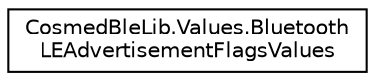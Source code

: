 digraph "Graphical Class Hierarchy"
{
 // LATEX_PDF_SIZE
  edge [fontname="Helvetica",fontsize="10",labelfontname="Helvetica",labelfontsize="10"];
  node [fontname="Helvetica",fontsize="10",shape=record];
  rankdir="LR";
  Node0 [label="CosmedBleLib.Values.Bluetooth\lLEAdvertisementFlagsValues",height=0.2,width=0.4,color="black", fillcolor="white", style="filled",URL="$class_cosmed_ble_lib_1_1_values_1_1_bluetooth_l_e_advertisement_flags_values.html",tooltip="Present the Bluetooth LE Advertisement Flags Values"];
}
